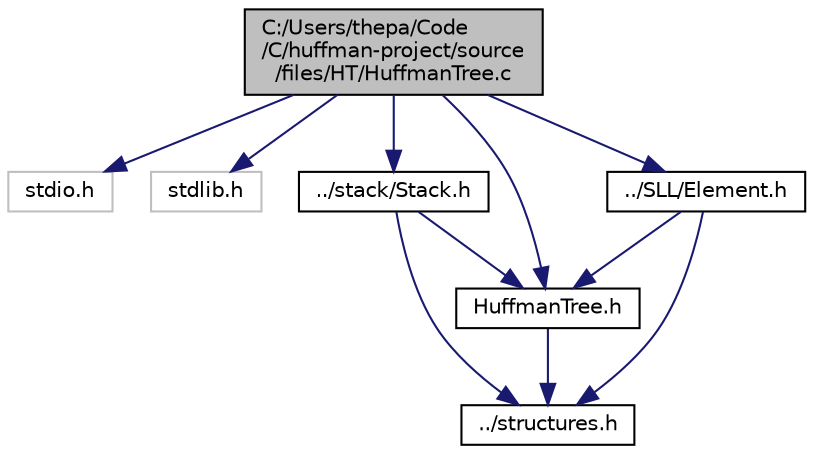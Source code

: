 digraph "C:/Users/thepa/Code/C/huffman-project/source/files/HT/HuffmanTree.c"
{
 // LATEX_PDF_SIZE
  edge [fontname="Helvetica",fontsize="10",labelfontname="Helvetica",labelfontsize="10"];
  node [fontname="Helvetica",fontsize="10",shape=record];
  Node1 [label="C:/Users/thepa/Code\l/C/huffman-project/source\l/files/HT/HuffmanTree.c",height=0.2,width=0.4,color="black", fillcolor="grey75", style="filled", fontcolor="black",tooltip=" "];
  Node1 -> Node2 [color="midnightblue",fontsize="10",style="solid"];
  Node2 [label="stdio.h",height=0.2,width=0.4,color="grey75", fillcolor="white", style="filled",tooltip=" "];
  Node1 -> Node3 [color="midnightblue",fontsize="10",style="solid"];
  Node3 [label="stdlib.h",height=0.2,width=0.4,color="grey75", fillcolor="white", style="filled",tooltip=" "];
  Node1 -> Node4 [color="midnightblue",fontsize="10",style="solid"];
  Node4 [label="HuffmanTree.h",height=0.2,width=0.4,color="black", fillcolor="white", style="filled",URL="$_huffman_tree_8h.html",tooltip=" "];
  Node4 -> Node5 [color="midnightblue",fontsize="10",style="solid"];
  Node5 [label="../structures.h",height=0.2,width=0.4,color="black", fillcolor="white", style="filled",URL="$structures_8h.html",tooltip=" "];
  Node1 -> Node6 [color="midnightblue",fontsize="10",style="solid"];
  Node6 [label="../stack/Stack.h",height=0.2,width=0.4,color="black", fillcolor="white", style="filled",URL="$_stack_8h.html",tooltip=" "];
  Node6 -> Node5 [color="midnightblue",fontsize="10",style="solid"];
  Node6 -> Node4 [color="midnightblue",fontsize="10",style="solid"];
  Node1 -> Node7 [color="midnightblue",fontsize="10",style="solid"];
  Node7 [label="../SLL/Element.h",height=0.2,width=0.4,color="black", fillcolor="white", style="filled",URL="$_element_8h.html",tooltip=" "];
  Node7 -> Node5 [color="midnightblue",fontsize="10",style="solid"];
  Node7 -> Node4 [color="midnightblue",fontsize="10",style="solid"];
}
